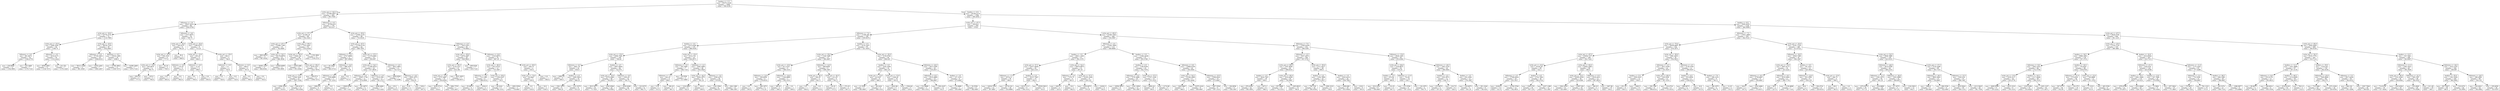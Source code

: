 digraph Tree {
node [shape=box] ;
0 [label="leaders <= 1.5\nmse = 50375.3138\nsamples = 1848\nvalue = 506.4194"] ;
1 [label="write_pct <= 42.5\nmse = 47596.4657\nsamples = 264\nvalue = 903.7045"] ;
0 -> 1 [labeldistance=2.5, labelangle=45, headlabel="True"] ;
2 [label="followers <= 2.0\nmse = 39227.8232\nsamples = 88\nvalue = 1045.0795"] ;
1 -> 2 ;
3 [label="write_pct <= 25.0\nmse = 23776.3733\nsamples = 72\nvalue = 1110.7083"] ;
2 -> 3 ;
4 [label="write_pct <= 15.0\nmse = 2580.3542\nsamples = 36\nvalue = 1168.75"] ;
3 -> 4 ;
5 [label="followers <= 0.5\nmse = 461.8673\nsamples = 18\nvalue = 1184.2778"] ;
4 -> 5 ;
6 [label="mse = 229.9008\nsamples = 11\nvalue = 1192.9091"] ;
5 -> 6 ;
7 [label="mse = 525.3469\nsamples = 7\nvalue = 1170.7143"] ;
5 -> 7 ;
8 [label="followers <= 0.5\nmse = 4216.6173\nsamples = 18\nvalue = 1153.2222"] ;
4 -> 8 ;
9 [label="mse = 6059.2893\nsamples = 11\nvalue = 1136.7273"] ;
8 -> 9 ;
10 [label="mse = 221.551\nsamples = 7\nvalue = 1179.1429"] ;
8 -> 10 ;
11 [label="write_pct <= 35.0\nmse = 38234.7222\nsamples = 36\nvalue = 1052.6667"] ;
3 -> 11 ;
12 [label="followers <= 0.5\nmse = 57192.5833\nsamples = 18\nvalue = 1008.8333"] ;
11 -> 12 ;
13 [label="mse = 78313.3388\nsamples = 11\nvalue = 961.4545"] ;
12 -> 13 ;
14 [label="mse = 14932.2041\nsamples = 7\nvalue = 1083.2857"] ;
12 -> 14 ;
15 [label="followers <= 0.5\nmse = 15434.1389\nsamples = 18\nvalue = 1096.5"] ;
11 -> 15 ;
16 [label="mse = 15706.3802\nsamples = 11\nvalue = 1109.7273"] ;
15 -> 16 ;
17 [label="mse = 14299.3469\nsamples = 7\nvalue = 1075.7143"] ;
15 -> 17 ;
18 [label="followers <= 4.0\nmse = 2157.6875\nsamples = 16\nvalue = 749.75"] ;
2 -> 18 ;
19 [label="write_pct <= 35.0\nmse = 544.9375\nsamples = 8\nvalue = 784.25"] ;
18 -> 19 ;
20 [label="write_pct <= 25.0\nmse = 504.3333\nsamples = 6\nvalue = 777.0"] ;
19 -> 20 ;
21 [label="write_pct <= 15.0\nmse = 505.6875\nsamples = 4\nvalue = 785.75"] ;
20 -> 21 ;
22 [label="mse = 650.25\nsamples = 2\nvalue = 777.5"] ;
21 -> 22 ;
23 [label="mse = 225.0\nsamples = 2\nvalue = 794.0"] ;
21 -> 23 ;
24 [label="mse = 42.25\nsamples = 2\nvalue = 759.5"] ;
20 -> 24 ;
25 [label="mse = 36.0\nsamples = 2\nvalue = 806.0"] ;
19 -> 25 ;
26 [label="write_pct <= 25.0\nmse = 1389.9375\nsamples = 8\nvalue = 715.25"] ;
18 -> 26 ;
27 [label="write_pct <= 15.0\nmse = 205.25\nsamples = 4\nvalue = 684.5"] ;
26 -> 27 ;
28 [label="followers <= 6.0\nmse = 110.25\nsamples = 2\nvalue = 672.5"] ;
27 -> 28 ;
29 [label="mse = 0.0\nsamples = 1\nvalue = 683.0"] ;
28 -> 29 ;
30 [label="mse = 0.0\nsamples = 1\nvalue = 662.0"] ;
28 -> 30 ;
31 [label="followers <= 6.0\nmse = 12.25\nsamples = 2\nvalue = 696.5"] ;
27 -> 31 ;
32 [label="mse = 0.0\nsamples = 1\nvalue = 700.0"] ;
31 -> 32 ;
33 [label="mse = 0.0\nsamples = 1\nvalue = 693.0"] ;
31 -> 33 ;
34 [label="write_pct <= 35.0\nmse = 683.5\nsamples = 4\nvalue = 746.0"] ;
26 -> 34 ;
35 [label="followers <= 6.0\nmse = 1.0\nsamples = 2\nvalue = 725.0"] ;
34 -> 35 ;
36 [label="mse = 0.0\nsamples = 1\nvalue = 726.0"] ;
35 -> 36 ;
37 [label="mse = 0.0\nsamples = 1\nvalue = 724.0"] ;
35 -> 37 ;
38 [label="followers <= 6.0\nmse = 484.0\nsamples = 2\nvalue = 767.0"] ;
34 -> 38 ;
39 [label="mse = 0.0\nsamples = 1\nvalue = 789.0"] ;
38 -> 39 ;
40 [label="mse = 0.0\nsamples = 1\nvalue = 745.0"] ;
38 -> 40 ;
41 [label="followers <= 0.5\nmse = 36790.619\nsamples = 176\nvalue = 833.017"] ;
1 -> 41 ;
42 [label="write_pct <= 57.5\nmse = 41385.16\nsamples = 88\nvalue = 932.1023"] ;
41 -> 42 ;
43 [label="write_pct <= 47.5\nmse = 51686.7346\nsamples = 33\nvalue = 762.8485"] ;
42 -> 43 ;
44 [label="mse = 3683.6033\nsamples = 11\nvalue = 967.8182"] ;
43 -> 44 ;
45 [label="write_pct <= 52.5\nmse = 44178.8678\nsamples = 22\nvalue = 660.3636"] ;
43 -> 45 ;
46 [label="mse = 44491.2397\nsamples = 11\nvalue = 664.8182"] ;
45 -> 46 ;
47 [label="mse = 43826.8099\nsamples = 11\nvalue = 655.9091"] ;
45 -> 47 ;
48 [label="write_pct <= 95.0\nmse = 7703.2443\nsamples = 55\nvalue = 1033.6545"] ;
42 -> 48 ;
49 [label="write_pct <= 65.0\nmse = 5448.142\nsamples = 44\nvalue = 1005.75"] ;
48 -> 49 ;
50 [label="mse = 10453.686\nsamples = 11\nvalue = 951.6364"] ;
49 -> 50 ;
51 [label="write_pct <= 85.0\nmse = 2478.1671\nsamples = 33\nvalue = 1023.7879"] ;
49 -> 51 ;
52 [label="write_pct <= 75.0\nmse = 2548.7624\nsamples = 22\nvalue = 1007.3182"] ;
51 -> 52 ;
53 [label="mse = 4396.1818\nsamples = 11\nvalue = 1019.0"] ;
52 -> 53 ;
54 [label="mse = 428.4132\nsamples = 11\nvalue = 995.6364"] ;
52 -> 54 ;
55 [label="mse = 709.4711\nsamples = 11\nvalue = 1056.7273"] ;
51 -> 55 ;
56 [label="mse = 1150.3802\nsamples = 11\nvalue = 1145.2727"] ;
48 -> 56 ;
57 [label="write_pct <= 65.0\nmse = 12560.3135\nsamples = 88\nvalue = 733.9318"] ;
41 -> 57 ;
58 [label="write_pct <= 47.5\nmse = 13799.0718\nsamples = 44\nvalue = 689.7955"] ;
57 -> 58 ;
59 [label="followers <= 2.0\nmse = 2727.9008\nsamples = 11\nvalue = 807.0909"] ;
58 -> 59 ;
60 [label="mse = 62.2449\nsamples = 7\nvalue = 843.5714"] ;
59 -> 60 ;
61 [label="followers <= 6.0\nmse = 988.1875\nsamples = 4\nvalue = 743.25"] ;
59 -> 61 ;
62 [label="followers <= 4.0\nmse = 1250.8889\nsamples = 3\nvalue = 747.3333"] ;
61 -> 62 ;
63 [label="mse = 1806.25\nsamples = 2\nvalue = 742.5"] ;
62 -> 63 ;
64 [label="mse = 0.0\nsamples = 1\nvalue = 757.0"] ;
62 -> 64 ;
65 [label="mse = 0.0\nsamples = 1\nvalue = 731.0"] ;
61 -> 65 ;
66 [label="write_pct <= 57.5\nmse = 11374.6961\nsamples = 33\nvalue = 650.697"] ;
58 -> 66 ;
67 [label="write_pct <= 52.5\nmse = 11385.8533\nsamples = 22\nvalue = 617.6818"] ;
66 -> 67 ;
68 [label="followers <= 2.0\nmse = 10097.1736\nsamples = 11\nvalue = 674.0909"] ;
67 -> 68 ;
69 [label="mse = 13849.9184\nsamples = 7\nvalue = 647.7143"] ;
68 -> 69 ;
70 [label="mse = 181.6875\nsamples = 4\nvalue = 720.25"] ;
68 -> 70 ;
71 [label="followers <= 2.0\nmse = 6310.562\nsamples = 11\nvalue = 561.2727"] ;
67 -> 71 ;
72 [label="mse = 4998.4082\nsamples = 7\nvalue = 519.1429"] ;
71 -> 72 ;
73 [label="mse = 65.0\nsamples = 4\nvalue = 635.0"] ;
71 -> 73 ;
74 [label="followers <= 2.0\nmse = 4812.3802\nsamples = 11\nvalue = 716.7273"] ;
66 -> 74 ;
75 [label="mse = 2859.9592\nsamples = 7\nvalue = 752.4286"] ;
74 -> 75 ;
76 [label="followers <= 4.0\nmse = 2095.1875\nsamples = 4\nvalue = 654.25"] ;
74 -> 76 ;
77 [label="mse = 6.25\nsamples = 2\nvalue = 611.5"] ;
76 -> 77 ;
78 [label="mse = 529.0\nsamples = 2\nvalue = 697.0"] ;
76 -> 78 ;
79 [label="followers <= 2.0\nmse = 7425.5181\nsamples = 44\nvalue = 778.0682"] ;
57 -> 79 ;
80 [label="write_pct <= 95.0\nmse = 2476.2487\nsamples = 28\nvalue = 829.9643"] ;
79 -> 80 ;
81 [label="write_pct <= 85.0\nmse = 3118.3311\nsamples = 21\nvalue = 833.381"] ;
80 -> 81 ;
82 [label="write_pct <= 75.0\nmse = 2757.0867\nsamples = 14\nvalue = 834.6429"] ;
81 -> 82 ;
83 [label="mse = 3630.5714\nsamples = 7\nvalue = 834.0"] ;
82 -> 83 ;
84 [label="mse = 1882.7755\nsamples = 7\nvalue = 835.2857"] ;
82 -> 84 ;
85 [label="mse = 3831.2653\nsamples = 7\nvalue = 830.8571"] ;
81 -> 85 ;
86 [label="mse = 409.9184\nsamples = 7\nvalue = 819.7143"] ;
80 -> 86 ;
87 [label="followers <= 6.0\nmse = 3125.6875\nsamples = 16\nvalue = 687.25"] ;
79 -> 87 ;
88 [label="write_pct <= 85.0\nmse = 1913.9722\nsamples = 12\nvalue = 710.1667"] ;
87 -> 88 ;
89 [label="followers <= 4.0\nmse = 712.1389\nsamples = 6\nvalue = 680.8333"] ;
88 -> 89 ;
90 [label="mse = 93.6875\nsamples = 4\nvalue = 693.25"] ;
89 -> 90 ;
91 [label="mse = 1024.0\nsamples = 2\nvalue = 656.0"] ;
89 -> 91 ;
92 [label="write_pct <= 95.0\nmse = 1394.9167\nsamples = 6\nvalue = 739.5"] ;
88 -> 92 ;
93 [label="mse = 28.2222\nsamples = 3\nvalue = 760.3333"] ;
92 -> 93 ;
94 [label="mse = 1893.5556\nsamples = 3\nvalue = 718.6667"] ;
92 -> 94 ;
95 [label="write_pct <= 95.0\nmse = 458.75\nsamples = 4\nvalue = 618.5"] ;
87 -> 95 ;
96 [label="write_pct <= 75.0\nmse = 82.6667\nsamples = 3\nvalue = 630.0"] ;
95 -> 96 ;
97 [label="mse = 0.0\nsamples = 1\nvalue = 618.0"] ;
96 -> 97 ;
98 [label="mse = 16.0\nsamples = 2\nvalue = 636.0"] ;
96 -> 98 ;
99 [label="mse = 0.0\nsamples = 1\nvalue = 584.0"] ;
95 -> 99 ;
100 [label="leaders <= 4.5\nmse = 20148.2174\nsamples = 1584\nvalue = 440.2052"] ;
0 -> 100 [labeldistance=2.5, labelangle=-45, headlabel="False"] ;
101 [label="write_pct <= 47.5\nmse = 20418.0\nsamples = 456\nvalue = 578.0"] ;
100 -> 101 ;
102 [label="followers <= 7.0\nmse = 11309.382\nsamples = 190\nvalue = 639.0474"] ;
101 -> 102 ;
103 [label="leaders <= 3.5\nmse = 6315.6304\nsamples = 135\nvalue = 686.9185"] ;
102 -> 103 ;
104 [label="write_pct <= 15.0\nmse = 4496.7504\nsamples = 100\nvalue = 708.64"] ;
103 -> 104 ;
105 [label="followers <= 0.5\nmse = 2841.79\nsamples = 20\nvalue = 654.9"] ;
104 -> 105 ;
106 [label="mse = 1690.25\nsamples = 4\nvalue = 609.5"] ;
105 -> 106 ;
107 [label="leaders <= 2.5\nmse = 2485.5625\nsamples = 16\nvalue = 666.25"] ;
105 -> 107 ;
108 [label="mse = 1561.1875\nsamples = 8\nvalue = 699.25"] ;
107 -> 108 ;
109 [label="mse = 1231.9375\nsamples = 8\nvalue = 633.25"] ;
107 -> 109 ;
110 [label="leaders <= 2.5\nmse = 4007.9944\nsamples = 80\nvalue = 722.075"] ;
104 -> 110 ;
111 [label="write_pct <= 35.0\nmse = 4579.2066\nsamples = 48\nvalue = 736.2917"] ;
110 -> 111 ;
112 [label="mse = 3915.5677\nsamples = 24\nvalue = 717.625"] ;
111 -> 112 ;
113 [label="mse = 4545.9566\nsamples = 24\nvalue = 754.9583"] ;
111 -> 113 ;
114 [label="followers <= 4.0\nmse = 2393.25\nsamples = 32\nvalue = 700.75"] ;
110 -> 114 ;
115 [label="mse = 2939.0208\nsamples = 24\nvalue = 706.75"] ;
114 -> 115 ;
116 [label="mse = 323.9375\nsamples = 8\nvalue = 682.75"] ;
114 -> 116 ;
117 [label="write_pct <= 15.0\nmse = 6312.751\nsamples = 35\nvalue = 624.8571"] ;
103 -> 117 ;
118 [label="followers <= 3.0\nmse = 355.3469\nsamples = 7\nvalue = 506.7143"] ;
117 -> 118 ;
119 [label="followers <= 1.0\nmse = 442.25\nsamples = 4\nvalue = 498.5"] ;
118 -> 119 ;
120 [label="mse = 0.25\nsamples = 2\nvalue = 515.5"] ;
119 -> 120 ;
121 [label="mse = 306.25\nsamples = 2\nvalue = 481.5"] ;
119 -> 121 ;
122 [label="mse = 29.5556\nsamples = 3\nvalue = 517.6667"] ;
118 -> 122 ;
123 [label="followers <= 1.0\nmse = 3440.3099\nsamples = 28\nvalue = 654.3929"] ;
117 -> 123 ;
124 [label="write_pct <= 42.5\nmse = 3836.1875\nsamples = 8\nvalue = 591.25"] ;
123 -> 124 ;
125 [label="mse = 1224.6667\nsamples = 6\nvalue = 622.0"] ;
124 -> 125 ;
126 [label="mse = 324.0\nsamples = 2\nvalue = 499.0"] ;
124 -> 126 ;
127 [label="followers <= 3.0\nmse = 1049.2275\nsamples = 20\nvalue = 679.65"] ;
123 -> 127 ;
128 [label="mse = 1162.3594\nsamples = 8\nvalue = 696.875"] ;
127 -> 128 ;
129 [label="mse = 644.1389\nsamples = 12\nvalue = 668.1667"] ;
127 -> 129 ;
130 [label="leaders <= 2.5\nmse = 4135.1207\nsamples = 55\nvalue = 521.5455"] ;
102 -> 130 ;
131 [label="write_pct <= 35.0\nmse = 1328.7289\nsamples = 15\nvalue = 584.2667"] ;
130 -> 131 ;
132 [label="write_pct <= 25.0\nmse = 913.3333\nsamples = 9\nvalue = 568.3333"] ;
131 -> 132 ;
133 [label="followers <= 12.0\nmse = 309.8056\nsamples = 6\nvalue = 579.8333"] ;
132 -> 133 ;
134 [label="mse = 4.0\nsamples = 2\nvalue = 595.0"] ;
133 -> 134 ;
135 [label="mse = 290.1875\nsamples = 4\nvalue = 572.25"] ;
133 -> 135 ;
136 [label="followers <= 16.0\nmse = 1326.8889\nsamples = 3\nvalue = 545.3333"] ;
132 -> 136 ;
137 [label="mse = 380.25\nsamples = 2\nvalue = 568.5"] ;
136 -> 137 ;
138 [label="mse = 0.0\nsamples = 1\nvalue = 499.0"] ;
136 -> 138 ;
139 [label="followers <= 12.0\nmse = 999.8056\nsamples = 6\nvalue = 608.1667"] ;
131 -> 139 ;
140 [label="write_pct <= 42.5\nmse = 506.25\nsamples = 2\nvalue = 641.5"] ;
139 -> 140 ;
141 [label="mse = 0.0\nsamples = 1\nvalue = 664.0"] ;
140 -> 141 ;
142 [label="mse = 0.0\nsamples = 1\nvalue = 619.0"] ;
140 -> 142 ;
143 [label="write_pct <= 42.5\nmse = 413.25\nsamples = 4\nvalue = 591.5"] ;
139 -> 143 ;
144 [label="mse = 42.25\nsamples = 2\nvalue = 575.5"] ;
143 -> 144 ;
145 [label="mse = 272.25\nsamples = 2\nvalue = 607.5"] ;
143 -> 145 ;
146 [label="write_pct <= 25.0\nmse = 3159.0744\nsamples = 40\nvalue = 498.025"] ;
130 -> 146 ;
147 [label="leaders <= 3.5\nmse = 2245.3594\nsamples = 16\nvalue = 466.125"] ;
146 -> 147 ;
148 [label="write_pct <= 15.0\nmse = 42.9167\nsamples = 6\nvalue = 486.5"] ;
147 -> 148 ;
149 [label="mse = 21.5556\nsamples = 3\nvalue = 483.6667"] ;
148 -> 149 ;
150 [label="mse = 48.2222\nsamples = 3\nvalue = 489.3333"] ;
148 -> 150 ;
151 [label="write_pct <= 15.0\nmse = 3168.29\nsamples = 10\nvalue = 453.9"] ;
147 -> 151 ;
152 [label="mse = 4422.96\nsamples = 5\nvalue = 468.2"] ;
151 -> 152 ;
153 [label="mse = 1504.64\nsamples = 5\nvalue = 439.6"] ;
151 -> 153 ;
154 [label="followers <= 24.5\nmse = 2637.5399\nsamples = 24\nvalue = 519.2917"] ;
146 -> 154 ;
155 [label="followers <= 8.5\nmse = 2019.2889\nsamples = 15\nvalue = 546.6667"] ;
154 -> 155 ;
156 [label="mse = 512.8889\nsamples = 3\nvalue = 603.3333"] ;
155 -> 156 ;
157 [label="mse = 1392.4167\nsamples = 12\nvalue = 532.5"] ;
155 -> 157 ;
158 [label="leaders <= 3.5\nmse = 337.3333\nsamples = 9\nvalue = 473.6667"] ;
154 -> 158 ;
159 [label="mse = 176.8889\nsamples = 3\nvalue = 495.6667"] ;
158 -> 159 ;
160 [label="mse = 54.5556\nsamples = 6\nvalue = 462.6667"] ;
158 -> 160 ;
161 [label="write_pct <= 65.0\nmse = 22360.7502\nsamples = 266\nvalue = 534.3947"] ;
101 -> 161 ;
162 [label="followers <= 3.5\nmse = 21262.7809\nsamples = 114\nvalue = 448.8684"] ;
161 -> 162 ;
163 [label="leaders <= 3.5\nmse = 24611.1505\nsamples = 57\nvalue = 392.1579"] ;
162 -> 163 ;
164 [label="write_pct <= 57.5\nmse = 22477.8044\nsamples = 45\nvalue = 420.1333"] ;
163 -> 164 ;
165 [label="followers <= 1.5\nmse = 20721.0\nsamples = 30\nvalue = 384.0"] ;
164 -> 165 ;
166 [label="mse = 14016.7222\nsamples = 12\nvalue = 307.6667"] ;
165 -> 166 ;
167 [label="mse = 18716.321\nsamples = 18\nvalue = 434.8889"] ;
165 -> 167 ;
168 [label="leaders <= 2.5\nmse = 18157.7067\nsamples = 15\nvalue = 492.4"] ;
164 -> 168 ;
169 [label="mse = 6233.1111\nsamples = 9\nvalue = 544.3333"] ;
168 -> 169 ;
170 [label="mse = 25930.5833\nsamples = 6\nvalue = 414.5"] ;
168 -> 170 ;
171 [label="write_pct <= 52.5\nmse = 18670.6875\nsamples = 12\nvalue = 287.25"] ;
163 -> 171 ;
172 [label="followers <= 1.0\nmse = 7370.75\nsamples = 4\nvalue = 403.5"] ;
171 -> 172 ;
173 [label="mse = 2401.0\nsamples = 2\nvalue = 325.0"] ;
172 -> 173 ;
174 [label="mse = 16.0\nsamples = 2\nvalue = 482.0"] ;
172 -> 174 ;
175 [label="write_pct <= 57.5\nmse = 14185.1094\nsamples = 8\nvalue = 229.125"] ;
171 -> 175 ;
176 [label="mse = 3250.6875\nsamples = 4\nvalue = 155.25"] ;
175 -> 176 ;
177 [label="mse = 14204.5\nsamples = 4\nvalue = 303.0"] ;
175 -> 177 ;
178 [label="leaders <= 3.5\nmse = 11482.2438\nsamples = 57\nvalue = 505.5789"] ;
162 -> 178 ;
179 [label="leaders <= 2.5\nmse = 7190.9109\nsamples = 33\nvalue = 542.7576"] ;
178 -> 179 ;
180 [label="followers <= 5.0\nmse = 7278.3488\nsamples = 18\nvalue = 565.6111"] ;
179 -> 180 ;
181 [label="mse = 10956.5833\nsamples = 6\nvalue = 510.5"] ;
180 -> 181 ;
182 [label="mse = 3161.3056\nsamples = 12\nvalue = 593.1667"] ;
180 -> 182 ;
183 [label="write_pct <= 57.5\nmse = 5707.1556\nsamples = 15\nvalue = 515.3333"] ;
179 -> 183 ;
184 [label="mse = 6804.24\nsamples = 10\nvalue = 500.4"] ;
183 -> 184 ;
185 [label="mse = 2174.96\nsamples = 5\nvalue = 545.2"] ;
183 -> 185 ;
186 [label="followers <= 6.0\nmse = 12868.9149\nsamples = 24\nvalue = 454.4583"] ;
178 -> 186 ;
187 [label="write_pct <= 52.5\nmse = 23346.2469\nsamples = 9\nvalue = 422.4444"] ;
186 -> 187 ;
188 [label="mse = 3442.6667\nsamples = 3\nvalue = 466.0"] ;
187 -> 188 ;
189 [label="mse = 31875.2222\nsamples = 6\nvalue = 400.6667"] ;
187 -> 189 ;
190 [label="followers <= 23.5\nmse = 5598.6222\nsamples = 15\nvalue = 473.6667"] ;
186 -> 190 ;
191 [label="mse = 7807.5556\nsamples = 9\nvalue = 497.3333"] ;
190 -> 191 ;
192 [label="mse = 184.8056\nsamples = 6\nvalue = 438.1667"] ;
190 -> 192 ;
193 [label="followers <= 7.0\nmse = 13583.6169\nsamples = 152\nvalue = 598.5395"] ;
161 -> 193 ;
194 [label="followers <= 2.5\nmse = 5437.2075\nsamples = 108\nvalue = 657.5741"] ;
193 -> 194 ;
195 [label="write_pct <= 85.0\nmse = 3787.9056\nsamples = 60\nvalue = 698.8333"] ;
194 -> 195 ;
196 [label="leaders <= 3.5\nmse = 2624.7567\nsamples = 30\nvalue = 658.1"] ;
195 -> 196 ;
197 [label="mse = 876.4236\nsamples = 22\nvalue = 683.4091"] ;
196 -> 197 ;
198 [label="mse = 827.0\nsamples = 8\nvalue = 588.5"] ;
196 -> 198 ;
199 [label="write_pct <= 95.0\nmse = 1632.6456\nsamples = 30\nvalue = 739.5667"] ;
195 -> 199 ;
200 [label="mse = 957.6889\nsamples = 15\nvalue = 718.3333"] ;
199 -> 200 ;
201 [label="mse = 1405.8933\nsamples = 15\nvalue = 760.8"] ;
199 -> 201 ;
202 [label="write_pct <= 85.0\nmse = 2711.0417\nsamples = 48\nvalue = 606.0"] ;
194 -> 202 ;
203 [label="leaders <= 3.5\nmse = 1256.7899\nsamples = 24\nvalue = 573.2917"] ;
202 -> 203 ;
204 [label="mse = 758.7191\nsamples = 18\nvalue = 585.0556"] ;
203 -> 204 ;
205 [label="mse = 1090.3333\nsamples = 6\nvalue = 538.0"] ;
203 -> 205 ;
206 [label="leaders <= 3.5\nmse = 2025.6233\nsamples = 24\nvalue = 638.7083"] ;
202 -> 206 ;
207 [label="mse = 1699.608\nsamples = 18\nvalue = 653.9444"] ;
206 -> 207 ;
208 [label="mse = 218.0\nsamples = 6\nvalue = 593.0"] ;
206 -> 208 ;
209 [label="followers <= 15.0\nmse = 4028.1405\nsamples = 44\nvalue = 453.6364"] ;
193 -> 209 ;
210 [label="write_pct <= 85.0\nmse = 1229.8875\nsamples = 20\nvalue = 510.25"] ;
209 -> 210 ;
211 [label="leaders <= 3.5\nmse = 870.56\nsamples = 10\nvalue = 489.8"] ;
210 -> 211 ;
212 [label="mse = 810.2222\nsamples = 6\nvalue = 504.6667"] ;
211 -> 212 ;
213 [label="mse = 132.25\nsamples = 4\nvalue = 467.5"] ;
211 -> 213 ;
214 [label="followers <= 11.0\nmse = 752.81\nsamples = 10\nvalue = 530.7"] ;
210 -> 214 ;
215 [label="mse = 473.5556\nsamples = 6\nvalue = 547.3333"] ;
214 -> 215 ;
216 [label="mse = 134.1875\nsamples = 4\nvalue = 505.75"] ;
214 -> 216 ;
217 [label="followers <= 24.5\nmse = 1463.3316\nsamples = 24\nvalue = 406.4583"] ;
209 -> 217 ;
218 [label="leaders <= 2.5\nmse = 439.1875\nsamples = 12\nvalue = 436.75"] ;
217 -> 218 ;
219 [label="mse = 253.6875\nsamples = 4\nvalue = 457.25"] ;
218 -> 219 ;
220 [label="mse = 216.75\nsamples = 8\nvalue = 426.5"] ;
218 -> 220 ;
221 [label="leaders <= 3.5\nmse = 652.3056\nsamples = 12\nvalue = 376.1667"] ;
217 -> 221 ;
222 [label="mse = 230.6875\nsamples = 4\nvalue = 401.25"] ;
221 -> 222 ;
223 [label="mse = 391.2344\nsamples = 8\nvalue = 363.625"] ;
221 -> 223 ;
224 [label="leaders <= 8.5\nmse = 9260.4255\nsamples = 1128\nvalue = 384.5009"] ;
100 -> 224 ;
225 [label="followers <= 7.5\nmse = 13551.2869\nsamples = 324\nvalue = 442.5123"] ;
224 -> 225 ;
226 [label="write_pct <= 75.0\nmse = 20459.8607\nsamples = 144\nvalue = 478.1875"] ;
225 -> 226 ;
227 [label="write_pct <= 47.5\nmse = 23658.7377\nsamples = 108\nvalue = 452.7222"] ;
226 -> 227 ;
228 [label="write_pct <= 25.0\nmse = 14105.29\nsamples = 60\nvalue = 522.1"] ;
227 -> 228 ;
229 [label="followers <= 3.5\nmse = 17508.0816\nsamples = 24\nvalue = 431.5417"] ;
228 -> 229 ;
230 [label="mse = 6228.0\nsamples = 12\nvalue = 521.0"] ;
229 -> 230 ;
231 [label="mse = 12782.5764\nsamples = 12\nvalue = 342.0833"] ;
229 -> 231 ;
232 [label="leaders <= 6.5\nmse = 2724.7492\nsamples = 36\nvalue = 582.4722"] ;
228 -> 232 ;
233 [label="mse = 1045.276\nsamples = 24\nvalue = 607.125"] ;
232 -> 233 ;
234 [label="mse = 2437.1389\nsamples = 12\nvalue = 533.1667"] ;
232 -> 234 ;
235 [label="write_pct <= 65.0\nmse = 22063.2083\nsamples = 48\nvalue = 366.0"] ;
227 -> 235 ;
236 [label="write_pct <= 52.5\nmse = 22095.4529\nsamples = 36\nvalue = 325.6389"] ;
235 -> 236 ;
237 [label="mse = 3362.2222\nsamples = 12\nvalue = 425.6667"] ;
236 -> 237 ;
238 [label="mse = 23957.901\nsamples = 24\nvalue = 275.625"] ;
236 -> 238 ;
239 [label="followers <= 0.5\nmse = 2418.2431\nsamples = 12\nvalue = 487.0833"] ;
235 -> 239 ;
240 [label="mse = 380.25\nsamples = 2\nvalue = 401.5"] ;
239 -> 240 ;
241 [label="mse = 1067.96\nsamples = 10\nvalue = 504.2"] ;
239 -> 241 ;
242 [label="write_pct <= 95.0\nmse = 3081.4653\nsamples = 36\nvalue = 554.5833"] ;
226 -> 242 ;
243 [label="followers <= 3.5\nmse = 2011.0764\nsamples = 24\nvalue = 531.9167"] ;
242 -> 243 ;
244 [label="leaders <= 5.5\nmse = 2583.9167\nsamples = 12\nvalue = 556.5"] ;
243 -> 244 ;
245 [label="mse = 451.25\nsamples = 4\nvalue = 605.5"] ;
244 -> 245 ;
246 [label="mse = 1849.5\nsamples = 8\nvalue = 532.0"] ;
244 -> 246 ;
247 [label="write_pct <= 85.0\nmse = 229.5556\nsamples = 12\nvalue = 507.3333"] ;
243 -> 247 ;
248 [label="mse = 190.1389\nsamples = 6\nvalue = 498.8333"] ;
247 -> 248 ;
249 [label="mse = 124.4722\nsamples = 6\nvalue = 515.8333"] ;
247 -> 249 ;
250 [label="followers <= 3.5\nmse = 2139.5764\nsamples = 12\nvalue = 599.9167"] ;
242 -> 250 ;
251 [label="leaders <= 6.5\nmse = 953.8056\nsamples = 6\nvalue = 638.8333"] ;
250 -> 251 ;
252 [label="mse = 996.6875\nsamples = 4\nvalue = 650.75"] ;
251 -> 252 ;
253 [label="mse = 16.0\nsamples = 2\nvalue = 615.0"] ;
251 -> 253 ;
254 [label="leaders <= 7.0\nmse = 296.3333\nsamples = 6\nvalue = 561.0"] ;
250 -> 254 ;
255 [label="mse = 396.1875\nsamples = 4\nvalue = 564.75"] ;
254 -> 255 ;
256 [label="mse = 12.25\nsamples = 2\nvalue = 553.5"] ;
254 -> 256 ;
257 [label="write_pct <= 25.0\nmse = 6191.7159\nsamples = 180\nvalue = 413.9722"] ;
225 -> 257 ;
258 [label="followers <= 18.5\nmse = 4929.7389\nsamples = 30\nvalue = 364.1667"] ;
257 -> 258 ;
259 [label="write_pct <= 15.0\nmse = 3497.6173\nsamples = 18\nvalue = 323.2222"] ;
258 -> 259 ;
260 [label="followers <= 8.5\nmse = 2738.6667\nsamples = 9\nvalue = 356.6667"] ;
259 -> 260 ;
261 [label="mse = 324.0\nsamples = 2\nvalue = 307.0"] ;
260 -> 261 ;
262 [label="mse = 2522.4082\nsamples = 7\nvalue = 370.8571"] ;
260 -> 262 ;
263 [label="followers <= 8.5\nmse = 2019.5062\nsamples = 9\nvalue = 289.7778"] ;
259 -> 263 ;
264 [label="mse = 36.0\nsamples = 2\nvalue = 227.0"] ;
263 -> 264 ;
265 [label="mse = 1138.4898\nsamples = 7\nvalue = 307.7143"] ;
263 -> 265 ;
266 [label="leaders <= 6.5\nmse = 791.2431\nsamples = 12\nvalue = 425.5833"] ;
258 -> 266 ;
267 [label="followers <= 22.0\nmse = 503.3594\nsamples = 8\nvalue = 439.125"] ;
266 -> 267 ;
268 [label="mse = 64.0\nsamples = 2\nvalue = 467.0"] ;
267 -> 268 ;
269 [label="mse = 304.4722\nsamples = 6\nvalue = 429.8333"] ;
267 -> 269 ;
270 [label="write_pct <= 15.0\nmse = 266.75\nsamples = 4\nvalue = 398.5"] ;
266 -> 270 ;
271 [label="mse = 49.0\nsamples = 2\nvalue = 383.0"] ;
270 -> 271 ;
272 [label="mse = 4.0\nsamples = 2\nvalue = 414.0"] ;
270 -> 272 ;
273 [label="write_pct <= 52.5\nmse = 5848.7689\nsamples = 150\nvalue = 423.9333"] ;
257 -> 273 ;
274 [label="followers <= 26.0\nmse = 2614.9789\nsamples = 60\nvalue = 469.2333"] ;
273 -> 274 ;
275 [label="followers <= 11.5\nmse = 1383.1875\nsamples = 44\nvalue = 491.25"] ;
274 -> 275 ;
276 [label="mse = 1072.9275\nsamples = 20\nvalue = 517.15"] ;
275 -> 276 ;
277 [label="mse = 616.8889\nsamples = 24\nvalue = 469.6667"] ;
275 -> 277 ;
278 [label="followers <= 30.0\nmse = 1003.5898\nsamples = 16\nvalue = 408.6875"] ;
274 -> 278 ;
279 [label="mse = 67.1875\nsamples = 4\nvalue = 427.25"] ;
278 -> 279 ;
280 [label="mse = 1162.5833\nsamples = 12\nvalue = 402.5"] ;
278 -> 280 ;
281 [label="write_pct <= 57.5\nmse = 5724.5289\nsamples = 90\nvalue = 393.7333"] ;
273 -> 281 ;
282 [label="followers <= 18.5\nmse = 9893.5822\nsamples = 15\nvalue = 318.8667"] ;
281 -> 282 ;
283 [label="mse = 3980.0\nsamples = 9\nvalue = 249.6667"] ;
282 -> 283 ;
284 [label="mse = 806.5556\nsamples = 6\nvalue = 422.6667"] ;
282 -> 284 ;
285 [label="followers <= 12.5\nmse = 3545.514\nsamples = 75\nvalue = 408.7067"] ;
281 -> 285 ;
286 [label="mse = 2819.5822\nsamples = 30\nvalue = 449.1333"] ;
285 -> 286 ;
287 [label="mse = 2213.5625\nsamples = 45\nvalue = 381.7556"] ;
285 -> 287 ;
288 [label="write_pct <= 47.5\nmse = 5628.5756\nsamples = 804\nvalue = 361.1231"] ;
224 -> 288 ;
289 [label="write_pct <= 25.0\nmse = 5724.1718\nsamples = 335\nvalue = 389.3881"] ;
288 -> 289 ;
290 [label="leaders <= 16.5\nmse = 8980.1891\nsamples = 134\nvalue = 357.3731"] ;
289 -> 290 ;
291 [label="followers <= 9.0\nmse = 3262.3352\nsamples = 66\nvalue = 272.5758"] ;
290 -> 291 ;
292 [label="write_pct <= 15.0\nmse = 3239.3117\nsamples = 18\nvalue = 225.2778"] ;
291 -> 292 ;
293 [label="mse = 2669.9506\nsamples = 9\nvalue = 255.2222"] ;
292 -> 293 ;
294 [label="mse = 2015.3333\nsamples = 9\nvalue = 195.3333"] ;
292 -> 294 ;
295 [label="leaders <= 10.5\nmse = 2117.4648\nsamples = 48\nvalue = 290.3125"] ;
291 -> 295 ;
296 [label="mse = 1432.2296\nsamples = 14\nvalue = 335.6429"] ;
295 -> 296 ;
297 [label="mse = 1205.1107\nsamples = 34\nvalue = 271.6471"] ;
295 -> 297 ;
298 [label="leaders <= 32.5\nmse = 776.9247\nsamples = 68\nvalue = 439.6765"] ;
290 -> 298 ;
299 [label="followers <= 21.0\nmse = 575.6161\nsamples = 56\nvalue = 445.75"] ;
298 -> 299 ;
300 [label="mse = 567.6775\nsamples = 40\nvalue = 452.85"] ;
299 -> 300 ;
301 [label="mse = 154.375\nsamples = 16\nvalue = 428.0"] ;
299 -> 301 ;
302 [label="write_pct <= 15.0\nmse = 740.8889\nsamples = 12\nvalue = 411.3333"] ;
298 -> 302 ;
303 [label="mse = 77.3333\nsamples = 6\nvalue = 433.0"] ;
302 -> 303 ;
304 [label="mse = 465.5556\nsamples = 6\nvalue = 389.6667"] ;
302 -> 304 ;
305 [label="leaders <= 22.0\nmse = 2414.6542\nsamples = 201\nvalue = 410.7313"] ;
289 -> 305 ;
306 [label="followers <= 27.5\nmse = 2242.974\nsamples = 138\nvalue = 425.9348"] ;
305 -> 306 ;
307 [label="leaders <= 10.5\nmse = 2061.1668\nsamples = 114\nvalue = 435.614"] ;
306 -> 307 ;
308 [label="mse = 1976.9796\nsamples = 21\nvalue = 474.8571"] ;
307 -> 308 ;
309 [label="mse = 1653.9066\nsamples = 93\nvalue = 426.7527"] ;
307 -> 309 ;
310 [label="leaders <= 13.0\nmse = 547.7066\nsamples = 24\nvalue = 379.9583"] ;
306 -> 310 ;
311 [label="mse = 73.5802\nsamples = 9\nvalue = 393.4444"] ;
310 -> 311 ;
312 [label="mse = 657.5822\nsamples = 15\nvalue = 371.8667"] ;
310 -> 312 ;
313 [label="followers <= 11.0\nmse = 1175.3243\nsamples = 63\nvalue = 377.4286"] ;
305 -> 313 ;
314 [label="followers <= 5.5\nmse = 733.5556\nsamples = 33\nvalue = 358.6667"] ;
313 -> 314 ;
315 [label="mse = 370.8673\nsamples = 18\nvalue = 346.7222"] ;
314 -> 315 ;
316 [label="mse = 792.1333\nsamples = 15\nvalue = 373.0"] ;
314 -> 316 ;
317 [label="leaders <= 28.5\nmse = 848.1289\nsamples = 30\nvalue = 398.0667"] ;
313 -> 317 ;
318 [label="mse = 293.5374\nsamples = 21\nvalue = 409.7143"] ;
317 -> 318 ;
319 [label="mse = 1086.9877\nsamples = 9\nvalue = 370.8889"] ;
317 -> 319 ;
320 [label="write_pct <= 65.0\nmse = 4582.0404\nsamples = 469\nvalue = 340.9339"] ;
288 -> 320 ;
321 [label="write_pct <= 52.5\nmse = 6535.7774\nsamples = 201\nvalue = 310.7114"] ;
320 -> 321 ;
322 [label="leaders <= 11.5\nmse = 3161.2898\nsamples = 67\nvalue = 347.3134"] ;
321 -> 322 ;
323 [label="followers <= 8.0\nmse = 633.0178\nsamples = 13\nvalue = 393.4615"] ;
322 -> 323 ;
324 [label="mse = 90.6875\nsamples = 4\nvalue = 366.25"] ;
323 -> 324 ;
325 [label="mse = 398.6914\nsamples = 9\nvalue = 405.5556"] ;
323 -> 325 ;
326 [label="leaders <= 40.5\nmse = 3133.8289\nsamples = 54\nvalue = 336.2037"] ;
322 -> 326 ;
327 [label="mse = 2516.0129\nsamples = 52\nvalue = 340.2115"] ;
326 -> 327 ;
328 [label="mse = 7921.0\nsamples = 2\nvalue = 232.0"] ;
326 -> 328 ;
329 [label="leaders <= 19.0\nmse = 7218.242\nsamples = 134\nvalue = 292.4104"] ;
321 -> 329 ;
330 [label="followers <= 25.0\nmse = 7449.0844\nsamples = 80\nvalue = 258.375"] ;
329 -> 330 ;
331 [label="mse = 7312.866\nsamples = 62\nvalue = 237.8548"] ;
330 -> 331 ;
332 [label="mse = 1472.1636\nsamples = 18\nvalue = 329.0556"] ;
330 -> 332 ;
333 [label="followers <= 5.5\nmse = 2617.6204\nsamples = 54\nvalue = 342.8333"] ;
329 -> 333 ;
334 [label="mse = 964.102\nsamples = 14\nvalue = 291.4286"] ;
333 -> 334 ;
335 [label="mse = 1947.7944\nsamples = 40\nvalue = 360.825"] ;
333 -> 335 ;
336 [label="leaders <= 13.5\nmse = 1917.904\nsamples = 268\nvalue = 363.6007"] ;
320 -> 336 ;
337 [label="followers <= 11.5\nmse = 2383.7623\nsamples = 84\nvalue = 395.3929"] ;
336 -> 337 ;
338 [label="write_pct <= 85.0\nmse = 1521.9344\nsamples = 36\nvalue = 438.6944"] ;
337 -> 338 ;
339 [label="mse = 714.9136\nsamples = 18\nvalue = 417.4444"] ;
338 -> 339 ;
340 [label="mse = 1425.8302\nsamples = 18\nvalue = 459.9444"] ;
338 -> 340 ;
341 [label="followers <= 21.5\nmse = 569.1597\nsamples = 48\nvalue = 362.9167"] ;
337 -> 341 ;
342 [label="mse = 335.4949\nsamples = 28\nvalue = 374.9286"] ;
341 -> 342 ;
343 [label="mse = 411.49\nsamples = 20\nvalue = 346.1"] ;
341 -> 343 ;
344 [label="followers <= 16.5\nmse = 1033.1555\nsamples = 184\nvalue = 349.087"] ;
336 -> 344 ;
345 [label="leaders <= 25.0\nmse = 1301.5292\nsamples = 104\nvalue = 360.5962"] ;
344 -> 345 ;
346 [label="mse = 907.5567\nsamples = 60\nvalue = 380.9"] ;
345 -> 346 ;
347 [label="mse = 510.0372\nsamples = 44\nvalue = 332.9091"] ;
345 -> 347 ;
348 [label="followers <= 26.5\nmse = 288.2094\nsamples = 80\nvalue = 334.125"] ;
344 -> 348 ;
349 [label="mse = 236.2023\nsamples = 52\nvalue = 340.0962"] ;
348 -> 349 ;
350 [label="mse = 195.6059\nsamples = 28\nvalue = 323.0357"] ;
348 -> 350 ;
}